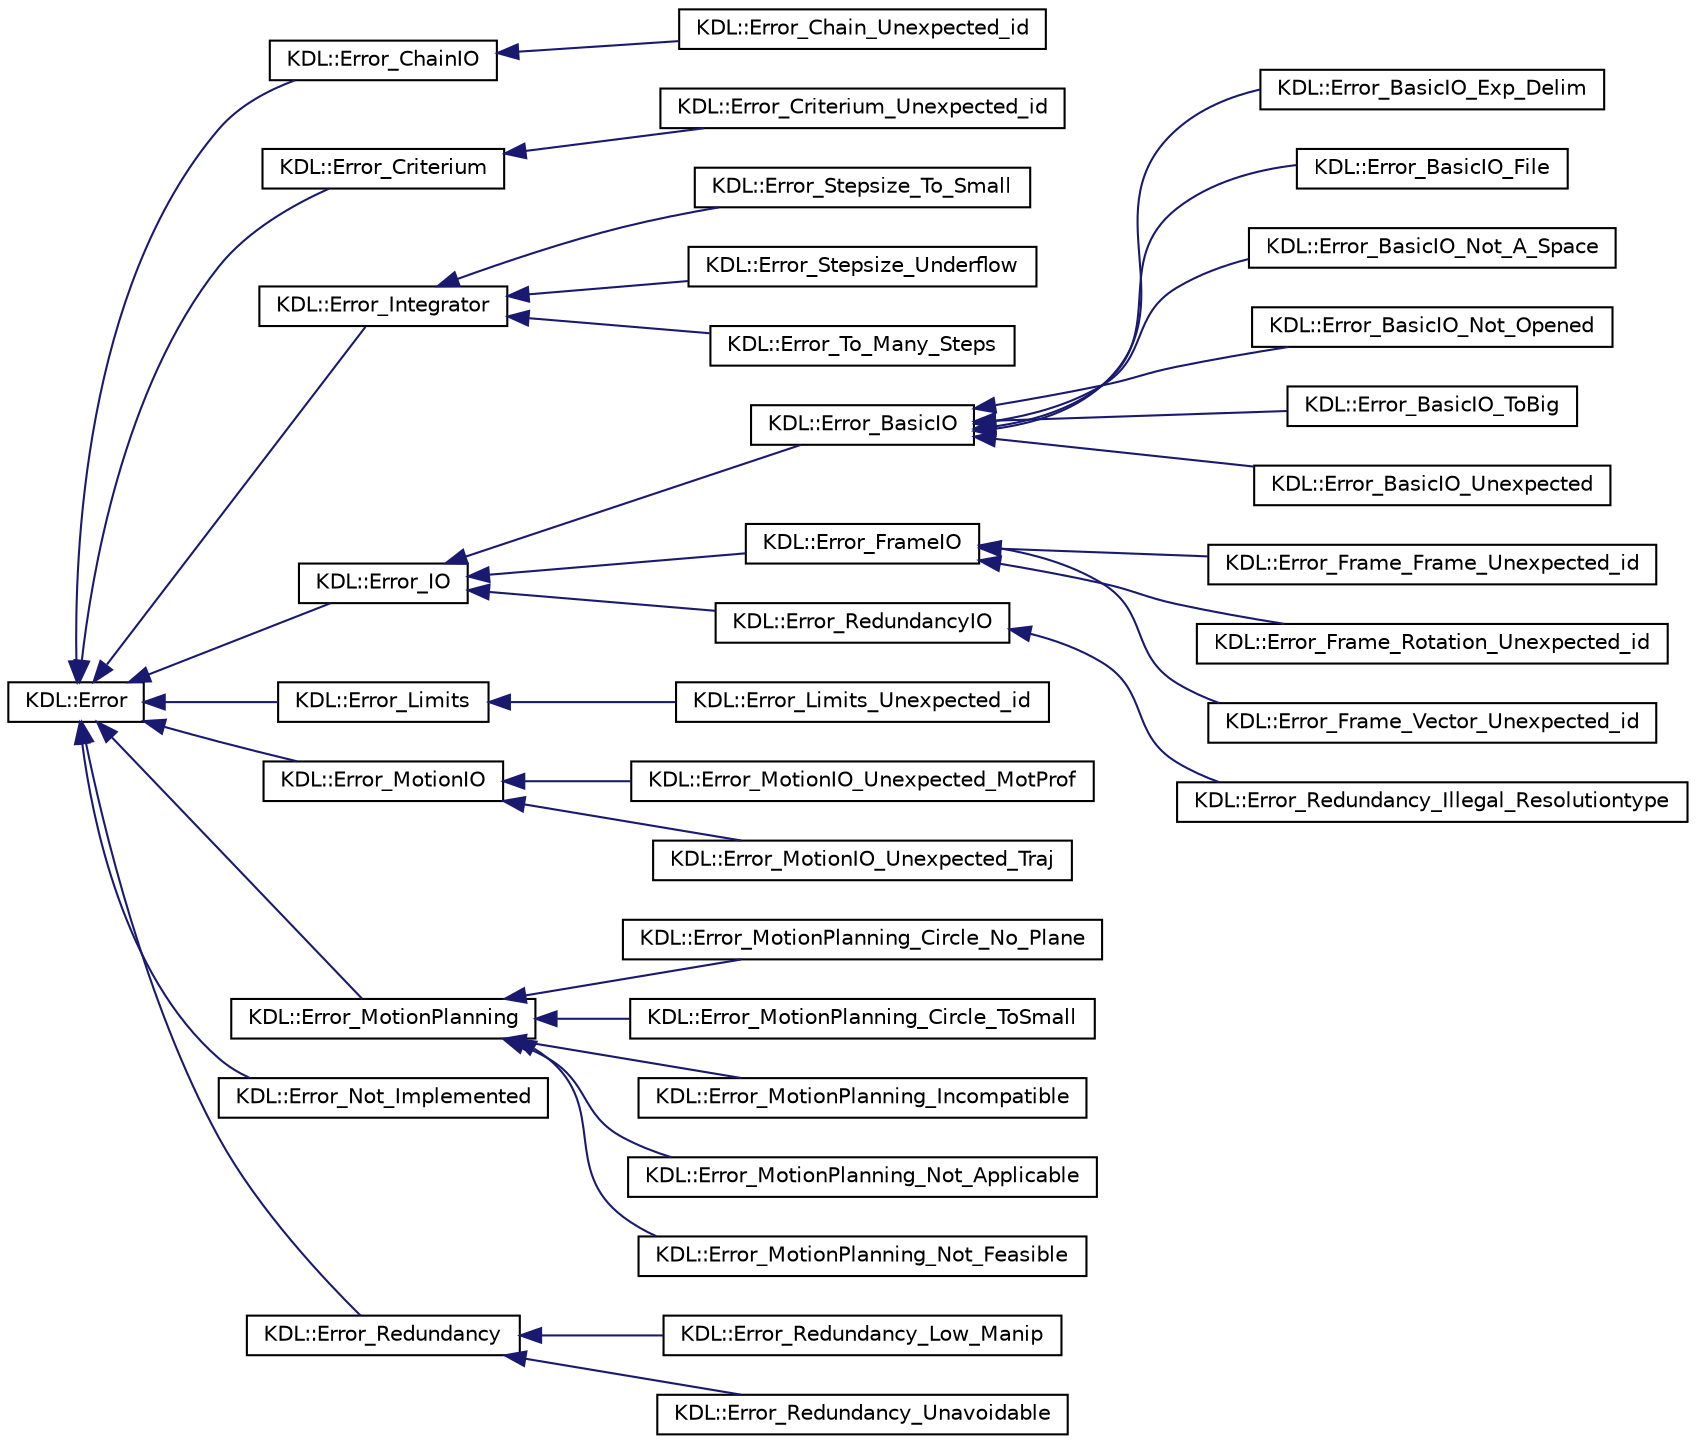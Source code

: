 digraph G
{
  edge [fontname="Helvetica",fontsize="10",labelfontname="Helvetica",labelfontsize="10"];
  node [fontname="Helvetica",fontsize="10",shape=record];
  rankdir=LR;
  Node1 [label="KDL::Error",height=0.2,width=0.4,color="black", fillcolor="white", style="filled",URL="$de/d0c/classKDL_1_1Error.html"];
  Node1 -> Node2 [dir=back,color="midnightblue",fontsize="10",style="solid",fontname="Helvetica"];
  Node2 [label="KDL::Error_ChainIO",height=0.2,width=0.4,color="black", fillcolor="white", style="filled",URL="$dc/d34/classKDL_1_1Error__ChainIO.html"];
  Node2 -> Node3 [dir=back,color="midnightblue",fontsize="10",style="solid",fontname="Helvetica"];
  Node3 [label="KDL::Error_Chain_Unexpected_id",height=0.2,width=0.4,color="black", fillcolor="white", style="filled",URL="$d2/d31/classKDL_1_1Error__Chain__Unexpected__id.html"];
  Node1 -> Node4 [dir=back,color="midnightblue",fontsize="10",style="solid",fontname="Helvetica"];
  Node4 [label="KDL::Error_Criterium",height=0.2,width=0.4,color="black", fillcolor="white", style="filled",URL="$d3/d8f/classKDL_1_1Error__Criterium.html"];
  Node4 -> Node5 [dir=back,color="midnightblue",fontsize="10",style="solid",fontname="Helvetica"];
  Node5 [label="KDL::Error_Criterium_Unexpected_id",height=0.2,width=0.4,color="black", fillcolor="white", style="filled",URL="$d9/d5e/classKDL_1_1Error__Criterium__Unexpected__id.html"];
  Node1 -> Node6 [dir=back,color="midnightblue",fontsize="10",style="solid",fontname="Helvetica"];
  Node6 [label="KDL::Error_Integrator",height=0.2,width=0.4,color="black", fillcolor="white", style="filled",URL="$dc/d99/classKDL_1_1Error__Integrator.html",tooltip="Abstract subclass of all errors that can be thrown by Adaptive_Integrator."];
  Node6 -> Node7 [dir=back,color="midnightblue",fontsize="10",style="solid",fontname="Helvetica"];
  Node7 [label="KDL::Error_Stepsize_To_Small",height=0.2,width=0.4,color="black", fillcolor="white", style="filled",URL="$da/d4b/classKDL_1_1Error__Stepsize__To__Small.html",tooltip="Error_Stepsize_To_Small is thrown if the stepsize becomes to small."];
  Node6 -> Node8 [dir=back,color="midnightblue",fontsize="10",style="solid",fontname="Helvetica"];
  Node8 [label="KDL::Error_Stepsize_Underflow",height=0.2,width=0.4,color="black", fillcolor="white", style="filled",URL="$da/d46/classKDL_1_1Error__Stepsize__Underflow.html",tooltip="Error_Stepsize_Underflow is thrown if the stepsize becomes to small."];
  Node6 -> Node9 [dir=back,color="midnightblue",fontsize="10",style="solid",fontname="Helvetica"];
  Node9 [label="KDL::Error_To_Many_Steps",height=0.2,width=0.4,color="black", fillcolor="white", style="filled",URL="$d4/de9/classKDL_1_1Error__To__Many__Steps.html"];
  Node1 -> Node10 [dir=back,color="midnightblue",fontsize="10",style="solid",fontname="Helvetica"];
  Node10 [label="KDL::Error_IO",height=0.2,width=0.4,color="black", fillcolor="white", style="filled",URL="$d3/da8/classKDL_1_1Error__IO.html"];
  Node10 -> Node11 [dir=back,color="midnightblue",fontsize="10",style="solid",fontname="Helvetica"];
  Node11 [label="KDL::Error_BasicIO",height=0.2,width=0.4,color="black", fillcolor="white", style="filled",URL="$d2/d30/classKDL_1_1Error__BasicIO.html"];
  Node11 -> Node12 [dir=back,color="midnightblue",fontsize="10",style="solid",fontname="Helvetica"];
  Node12 [label="KDL::Error_BasicIO_Exp_Delim",height=0.2,width=0.4,color="black", fillcolor="white", style="filled",URL="$d9/d48/classKDL_1_1Error__BasicIO__Exp__Delim.html"];
  Node11 -> Node13 [dir=back,color="midnightblue",fontsize="10",style="solid",fontname="Helvetica"];
  Node13 [label="KDL::Error_BasicIO_File",height=0.2,width=0.4,color="black", fillcolor="white", style="filled",URL="$d7/d02/classKDL_1_1Error__BasicIO__File.html"];
  Node11 -> Node14 [dir=back,color="midnightblue",fontsize="10",style="solid",fontname="Helvetica"];
  Node14 [label="KDL::Error_BasicIO_Not_A_Space",height=0.2,width=0.4,color="black", fillcolor="white", style="filled",URL="$d8/d5d/classKDL_1_1Error__BasicIO__Not__A__Space.html"];
  Node11 -> Node15 [dir=back,color="midnightblue",fontsize="10",style="solid",fontname="Helvetica"];
  Node15 [label="KDL::Error_BasicIO_Not_Opened",height=0.2,width=0.4,color="black", fillcolor="white", style="filled",URL="$df/d20/classKDL_1_1Error__BasicIO__Not__Opened.html"];
  Node11 -> Node16 [dir=back,color="midnightblue",fontsize="10",style="solid",fontname="Helvetica"];
  Node16 [label="KDL::Error_BasicIO_ToBig",height=0.2,width=0.4,color="black", fillcolor="white", style="filled",URL="$dc/d89/classKDL_1_1Error__BasicIO__ToBig.html"];
  Node11 -> Node17 [dir=back,color="midnightblue",fontsize="10",style="solid",fontname="Helvetica"];
  Node17 [label="KDL::Error_BasicIO_Unexpected",height=0.2,width=0.4,color="black", fillcolor="white", style="filled",URL="$d9/dbb/classKDL_1_1Error__BasicIO__Unexpected.html"];
  Node10 -> Node18 [dir=back,color="midnightblue",fontsize="10",style="solid",fontname="Helvetica"];
  Node18 [label="KDL::Error_FrameIO",height=0.2,width=0.4,color="black", fillcolor="white", style="filled",URL="$db/d09/classKDL_1_1Error__FrameIO.html"];
  Node18 -> Node19 [dir=back,color="midnightblue",fontsize="10",style="solid",fontname="Helvetica"];
  Node19 [label="KDL::Error_Frame_Frame_Unexpected_id",height=0.2,width=0.4,color="black", fillcolor="white", style="filled",URL="$d7/def/classKDL_1_1Error__Frame__Frame__Unexpected__id.html"];
  Node18 -> Node20 [dir=back,color="midnightblue",fontsize="10",style="solid",fontname="Helvetica"];
  Node20 [label="KDL::Error_Frame_Rotation_Unexpected_id",height=0.2,width=0.4,color="black", fillcolor="white", style="filled",URL="$d1/d39/classKDL_1_1Error__Frame__Rotation__Unexpected__id.html"];
  Node18 -> Node21 [dir=back,color="midnightblue",fontsize="10",style="solid",fontname="Helvetica"];
  Node21 [label="KDL::Error_Frame_Vector_Unexpected_id",height=0.2,width=0.4,color="black", fillcolor="white", style="filled",URL="$d1/d86/classKDL_1_1Error__Frame__Vector__Unexpected__id.html"];
  Node10 -> Node22 [dir=back,color="midnightblue",fontsize="10",style="solid",fontname="Helvetica"];
  Node22 [label="KDL::Error_RedundancyIO",height=0.2,width=0.4,color="black", fillcolor="white", style="filled",URL="$d9/dec/classKDL_1_1Error__RedundancyIO.html",tooltip="Error_Redundancy indicates an error that occured during solving for redundancy."];
  Node22 -> Node23 [dir=back,color="midnightblue",fontsize="10",style="solid",fontname="Helvetica"];
  Node23 [label="KDL::Error_Redundancy_Illegal_Resolutiontype",height=0.2,width=0.4,color="black", fillcolor="white", style="filled",URL="$d0/da9/classKDL_1_1Error__Redundancy__Illegal__Resolutiontype.html"];
  Node1 -> Node24 [dir=back,color="midnightblue",fontsize="10",style="solid",fontname="Helvetica"];
  Node24 [label="KDL::Error_Limits",height=0.2,width=0.4,color="black", fillcolor="white", style="filled",URL="$d5/d50/classKDL_1_1Error__Limits.html"];
  Node24 -> Node25 [dir=back,color="midnightblue",fontsize="10",style="solid",fontname="Helvetica"];
  Node25 [label="KDL::Error_Limits_Unexpected_id",height=0.2,width=0.4,color="black", fillcolor="white", style="filled",URL="$d6/d26/classKDL_1_1Error__Limits__Unexpected__id.html"];
  Node1 -> Node26 [dir=back,color="midnightblue",fontsize="10",style="solid",fontname="Helvetica"];
  Node26 [label="KDL::Error_MotionIO",height=0.2,width=0.4,color="black", fillcolor="white", style="filled",URL="$da/dc6/classKDL_1_1Error__MotionIO.html"];
  Node26 -> Node27 [dir=back,color="midnightblue",fontsize="10",style="solid",fontname="Helvetica"];
  Node27 [label="KDL::Error_MotionIO_Unexpected_MotProf",height=0.2,width=0.4,color="black", fillcolor="white", style="filled",URL="$d4/d51/classKDL_1_1Error__MotionIO__Unexpected__MotProf.html"];
  Node26 -> Node28 [dir=back,color="midnightblue",fontsize="10",style="solid",fontname="Helvetica"];
  Node28 [label="KDL::Error_MotionIO_Unexpected_Traj",height=0.2,width=0.4,color="black", fillcolor="white", style="filled",URL="$da/d16/classKDL_1_1Error__MotionIO__Unexpected__Traj.html"];
  Node1 -> Node29 [dir=back,color="midnightblue",fontsize="10",style="solid",fontname="Helvetica"];
  Node29 [label="KDL::Error_MotionPlanning",height=0.2,width=0.4,color="black", fillcolor="white", style="filled",URL="$d6/d2a/classKDL_1_1Error__MotionPlanning.html"];
  Node29 -> Node30 [dir=back,color="midnightblue",fontsize="10",style="solid",fontname="Helvetica"];
  Node30 [label="KDL::Error_MotionPlanning_Circle_No_Plane",height=0.2,width=0.4,color="black", fillcolor="white", style="filled",URL="$d3/d24/classKDL_1_1Error__MotionPlanning__Circle__No__Plane.html"];
  Node29 -> Node31 [dir=back,color="midnightblue",fontsize="10",style="solid",fontname="Helvetica"];
  Node31 [label="KDL::Error_MotionPlanning_Circle_ToSmall",height=0.2,width=0.4,color="black", fillcolor="white", style="filled",URL="$da/d5e/classKDL_1_1Error__MotionPlanning__Circle__ToSmall.html"];
  Node29 -> Node32 [dir=back,color="midnightblue",fontsize="10",style="solid",fontname="Helvetica"];
  Node32 [label="KDL::Error_MotionPlanning_Incompatible",height=0.2,width=0.4,color="black", fillcolor="white", style="filled",URL="$d7/da6/classKDL_1_1Error__MotionPlanning__Incompatible.html"];
  Node29 -> Node33 [dir=back,color="midnightblue",fontsize="10",style="solid",fontname="Helvetica"];
  Node33 [label="KDL::Error_MotionPlanning_Not_Applicable",height=0.2,width=0.4,color="black", fillcolor="white", style="filled",URL="$d5/d37/classKDL_1_1Error__MotionPlanning__Not__Applicable.html"];
  Node29 -> Node34 [dir=back,color="midnightblue",fontsize="10",style="solid",fontname="Helvetica"];
  Node34 [label="KDL::Error_MotionPlanning_Not_Feasible",height=0.2,width=0.4,color="black", fillcolor="white", style="filled",URL="$de/d8b/classKDL_1_1Error__MotionPlanning__Not__Feasible.html"];
  Node1 -> Node35 [dir=back,color="midnightblue",fontsize="10",style="solid",fontname="Helvetica"];
  Node35 [label="KDL::Error_Not_Implemented",height=0.2,width=0.4,color="black", fillcolor="white", style="filled",URL="$d5/dbf/classKDL_1_1Error__Not__Implemented.html"];
  Node1 -> Node36 [dir=back,color="midnightblue",fontsize="10",style="solid",fontname="Helvetica"];
  Node36 [label="KDL::Error_Redundancy",height=0.2,width=0.4,color="black", fillcolor="white", style="filled",URL="$d6/de5/classKDL_1_1Error__Redundancy.html"];
  Node36 -> Node37 [dir=back,color="midnightblue",fontsize="10",style="solid",fontname="Helvetica"];
  Node37 [label="KDL::Error_Redundancy_Low_Manip",height=0.2,width=0.4,color="black", fillcolor="white", style="filled",URL="$d9/dfa/classKDL_1_1Error__Redundancy__Low__Manip.html"];
  Node36 -> Node38 [dir=back,color="midnightblue",fontsize="10",style="solid",fontname="Helvetica"];
  Node38 [label="KDL::Error_Redundancy_Unavoidable",height=0.2,width=0.4,color="black", fillcolor="white", style="filled",URL="$d9/d9c/classKDL_1_1Error__Redundancy__Unavoidable.html"];
}
